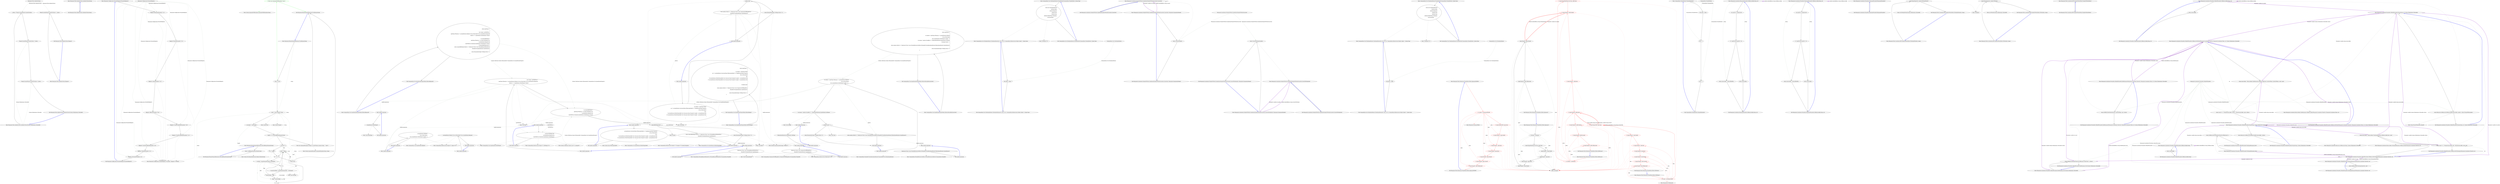 digraph  {
n10 [label="Humanizer.Tests.AmbientCulture", span=""];
n0 [cluster="Humanizer.Tests.AmbientCulture.AmbientCulture(System.Globalization.CultureInfo)", label="Entry Humanizer.Tests.AmbientCulture.AmbientCulture(System.Globalization.CultureInfo)", span="10-10"];
n1 [cluster="Humanizer.Tests.AmbientCulture.AmbientCulture(System.Globalization.CultureInfo)", label="_culture = Thread.CurrentThread.CurrentUICulture", span="12-12"];
n2 [cluster="Humanizer.Tests.AmbientCulture.AmbientCulture(System.Globalization.CultureInfo)", label="Thread.CurrentThread.CurrentCulture = culture", span="13-13"];
n3 [cluster="Humanizer.Tests.AmbientCulture.AmbientCulture(System.Globalization.CultureInfo)", label="Thread.CurrentThread.CurrentUICulture = culture", span="14-14"];
n4 [cluster="Humanizer.Tests.AmbientCulture.AmbientCulture(System.Globalization.CultureInfo)", label="Exit Humanizer.Tests.AmbientCulture.AmbientCulture(System.Globalization.CultureInfo)", span="10-10"];
n5 [cluster="Humanizer.Tests.AmbientCulture.AmbientCulture(string)", label="Entry Humanizer.Tests.AmbientCulture.AmbientCulture(string)", span="17-17"];
n6 [cluster="Humanizer.Tests.AmbientCulture.AmbientCulture(string)", label="Exit Humanizer.Tests.AmbientCulture.AmbientCulture(string)", span="17-17"];
n7 [cluster="Humanizer.Tests.AmbientCulture.Dispose()", label="Entry Humanizer.Tests.AmbientCulture.Dispose()", span="22-22"];
n8 [cluster="Humanizer.Tests.AmbientCulture.Dispose()", label="Thread.CurrentThread.CurrentUICulture = _culture", span="24-24"];
n9 [cluster="Humanizer.Tests.AmbientCulture.Dispose()", label="Exit Humanizer.Tests.AmbientCulture.Dispose()", span="22-22"];
m2_0 [cluster="Humanizer.Configuration.FormatterRegistry.FormatterRegistry()", file="ByteSize.cs", label="Entry Humanizer.Configuration.FormatterRegistry.FormatterRegistry()", span="6-6"];
m2_1 [cluster="Humanizer.Configuration.FormatterRegistry.FormatterRegistry()", file="ByteSize.cs", label="Register<RomanianFormatter>(''ro'')", span="8-8"];
m2_2 [cluster="Humanizer.Configuration.FormatterRegistry.FormatterRegistry()", file="ByteSize.cs", label="Register<RussianFormatter>(''ru'')", span="9-9"];
m2_3 [cluster="Humanizer.Configuration.FormatterRegistry.FormatterRegistry()", file="ByteSize.cs", label="Register<ArabicFormatter>(''ar'')", span="10-10"];
m2_4 [cluster="Humanizer.Configuration.FormatterRegistry.FormatterRegistry()", file="ByteSize.cs", label="Register<HebrewFormatter>(''he'')", span="11-11"];
m2_5 [cluster="Humanizer.Configuration.FormatterRegistry.FormatterRegistry()", file="ByteSize.cs", label="Register<CzechSlovakPolishFormatter>(''sk'')", span="12-12"];
m2_6 [cluster="Humanizer.Configuration.FormatterRegistry.FormatterRegistry()", file="ByteSize.cs", label="Register<CzechSlovakPolishFormatter>(''cs'')", span="13-13"];
m2_7 [cluster="Humanizer.Configuration.FormatterRegistry.FormatterRegistry()", file="ByteSize.cs", label="Register<CzechSlovakPolishFormatter>(''pl'')", span="14-14"];
m2_8 [cluster="Humanizer.Configuration.FormatterRegistry.FormatterRegistry()", file="ByteSize.cs", label="Register<SerbianFormatter>(''sr'')", span="15-15"];
m2_9 [cluster="Humanizer.Configuration.FormatterRegistry.FormatterRegistry()", file="ByteSize.cs", label="Register<SlovenianFormatter>(''sl'')", span="16-16"];
m2_10 [cluster="Humanizer.Configuration.FormatterRegistry.FormatterRegistry()", file="ByteSize.cs", label="Exit Humanizer.Configuration.FormatterRegistry.FormatterRegistry()", span="6-6"];
m2_11 [cluster="Humanizer.Configuration.LocaliserRegistry<TLocaliser>.Register<T>(string)", file="ByteSize.cs", label="Entry Humanizer.Configuration.LocaliserRegistry<TLocaliser>.Register<T>(string)", span="54-54"];
m2_12 [file="ByteSize.cs", label="Humanizer.Configuration.FormatterRegistry", span=""];
m3_19 [cluster="System.ArgumentNullException.ArgumentNullException(string)", file="Configurator.cs", label="Entry System.ArgumentNullException.ArgumentNullException(string)", span="0-0"];
m3_21 [cluster="string.Trim()", file="Configurator.cs", label="Entry string.Trim()", span="0-0"];
m3_23 [cluster="System.ArgumentException.ArgumentException(string, string)", file="Configurator.cs", label="Entry System.ArgumentException.ArgumentException(string, string)", span="0-0"];
m3_22 [cluster="Humanizer.RomanNumeralExtensions.IsInvalidRomanNumeral(string)", file="Configurator.cs", label="Entry Humanizer.RomanNumeralExtensions.IsInvalidRomanNumeral(string)", span="98-98"];
m3_42 [cluster="Humanizer.RomanNumeralExtensions.IsInvalidRomanNumeral(string)", file="Configurator.cs", label="return !validRomanNumeral.IsMatch(value);", span="100-100"];
m3_43 [cluster="Humanizer.RomanNumeralExtensions.IsInvalidRomanNumeral(string)", file="Configurator.cs", label="Exit Humanizer.RomanNumeralExtensions.IsInvalidRomanNumeral(string)", span="98-98"];
m3_44 [cluster="System.Text.RegularExpressions.Regex.IsMatch(string)", file="Configurator.cs", label="Entry System.Text.RegularExpressions.Regex.IsMatch(string)", span="0-0"];
m3_20 [cluster="string.ToUpper()", file="Configurator.cs", label="Entry string.ToUpper()", span="0-0"];
m3_24 [cluster="char.ToString()", file="Configurator.cs", label="Entry char.ToString()", span="0-0"];
m3_0 [cluster="Humanizer.RomanNumeralExtensions.FromRoman(string)", file="Configurator.cs", label="Entry Humanizer.RomanNumeralExtensions.FromRoman(string)", span="35-35"];
m3_2 [cluster="Humanizer.RomanNumeralExtensions.FromRoman(string)", color=green, community=0, file="Configurator.cs", label="0: throw new ArgumentNullException(''value'');", span="38-38"];
m3_1 [cluster="Humanizer.RomanNumeralExtensions.FromRoman(string)", file="Configurator.cs", label="value == null", span="37-37"];
m3_3 [cluster="Humanizer.RomanNumeralExtensions.FromRoman(string)", file="Configurator.cs", label="value = value.ToUpper().Trim()", span="40-40"];
m3_6 [cluster="Humanizer.RomanNumeralExtensions.FromRoman(string)", file="Configurator.cs", label="throw new ArgumentException(''Empty or invalid Roman numeral string.'', ''value'');", span="44-44"];
m3_17 [cluster="Humanizer.RomanNumeralExtensions.FromRoman(string)", file="Configurator.cs", label="return total;", span="67-67"];
m3_4 [cluster="Humanizer.RomanNumeralExtensions.FromRoman(string)", file="Configurator.cs", label="var length = value.Length", span="41-41"];
m3_5 [cluster="Humanizer.RomanNumeralExtensions.FromRoman(string)", file="Configurator.cs", label="length == 0 || IsInvalidRomanNumeral(value)", span="43-43"];
m3_10 [cluster="Humanizer.RomanNumeralExtensions.FromRoman(string)", file="Configurator.cs", label="var digit = romanNumerals[value[--i].ToString()]", span="51-51"];
m3_12 [cluster="Humanizer.RomanNumeralExtensions.FromRoman(string)", file="Configurator.cs", label="var previousDigit = romanNumerals[value[i - 1].ToString()]", span="55-55"];
m3_7 [cluster="Humanizer.RomanNumeralExtensions.FromRoman(string)", file="Configurator.cs", label="var total = 0", span="46-46"];
m3_16 [cluster="Humanizer.RomanNumeralExtensions.FromRoman(string)", file="Configurator.cs", label="total += digit", span="64-64"];
m3_9 [cluster="Humanizer.RomanNumeralExtensions.FromRoman(string)", file="Configurator.cs", label="i > 0", span="49-49"];
m3_8 [cluster="Humanizer.RomanNumeralExtensions.FromRoman(string)", file="Configurator.cs", label="var i = length", span="47-47"];
m3_11 [cluster="Humanizer.RomanNumeralExtensions.FromRoman(string)", file="Configurator.cs", label="i > 0", span="53-53"];
m3_13 [cluster="Humanizer.RomanNumeralExtensions.FromRoman(string)", file="Configurator.cs", label="previousDigit < digit", span="57-57"];
m3_14 [cluster="Humanizer.RomanNumeralExtensions.FromRoman(string)", file="Configurator.cs", label="digit -= previousDigit", span="59-59"];
m3_15 [cluster="Humanizer.RomanNumeralExtensions.FromRoman(string)", file="Configurator.cs", label="i--", span="60-60"];
m3_18 [cluster="Humanizer.RomanNumeralExtensions.FromRoman(string)", file="Configurator.cs", label="Exit Humanizer.RomanNumeralExtensions.FromRoman(string)", span="35-35"];
m4_18 [cluster="CommandLine.Core.Specification.IsOption()", file="CreatingTests.cs", label="Entry CommandLine.Core.Specification.IsOption()", span="11-11"];
m4_0 [cluster="CommandLine.Core.SpecificationPropertyRules.EnforceMutuallyExclusiveSet()", file="CreatingTests.cs", label="Entry CommandLine.Core.SpecificationPropertyRules.EnforceMutuallyExclusiveSet()", span="18-18"];
m4_1 [cluster="CommandLine.Core.SpecificationPropertyRules.EnforceMutuallyExclusiveSet()", file="CreatingTests.cs", label="return specProps =>\r\n                {\r\n                    var options = specProps.Where(sp => sp.Specification.IsOption()\r\n                        && sp.Value.IsJust()\r\n                        && sp.Specification.GetSetName().Length > 0);\r\n                    var groups = options.GroupBy(g => ((OptionSpecification)g.Specification).SetName);\r\n                    if (groups.Count() > 1)\r\n                    {\r\n                        return options.Select(s => Maybe.Just<Error>(new MutuallyExclusiveSetError(NameInfo.FromOptionSpecification((OptionSpecification)s.Specification))));\r\n                    }\r\n                    return Enumerable.Empty<Nothing<Error>>();\r\n                };", span="20-31"];
m4_2 [cluster="CommandLine.Core.SpecificationPropertyRules.EnforceMutuallyExclusiveSet()", file="CreatingTests.cs", label="Exit CommandLine.Core.SpecificationPropertyRules.EnforceMutuallyExclusiveSet()", span="18-18"];
m4_29 [cluster="CommandLine.Infrastructure.Maybe.Just<T>(T)", file="CreatingTests.cs", label="Entry CommandLine.Infrastructure.Maybe.Just<T>(T)", span="68-68"];
m4_41 [cluster="Unk.Any", file="CreatingTests.cs", label="Entry Unk.Any", span=""];
m4_52 [cluster="CommandLine.Infrastructure.Maybe<T>.IsNothing<T>()", file="CreatingTests.cs", label="Entry CommandLine.Infrastructure.Maybe<T>.IsNothing<T>()", span="144-144"];
m4_74 [cluster="CommandLine.Core.Specification.IsMaxNotSpecified()", file="CreatingTests.cs", label="Entry CommandLine.Core.Specification.IsMaxNotSpecified()", span="75-75"];
m4_19 [cluster="CommandLine.Infrastructure.Maybe<T>.IsJust<T>()", file="CreatingTests.cs", label="Entry CommandLine.Infrastructure.Maybe<T>.IsJust<T>()", span="149-149"];
m4_28 [cluster="CommandLine.NameInfo.FromOptionSpecification(CommandLine.Core.OptionSpecification)", file="CreatingTests.cs", label="Entry CommandLine.NameInfo.FromOptionSpecification(CommandLine.Core.OptionSpecification)", span="60-60"];
m4_78 [cluster="CommandLine.SequenceOutOfRangeError.SequenceOutOfRangeError(CommandLine.NameInfo)", file="CreatingTests.cs", label="Entry CommandLine.SequenceOutOfRangeError.SequenceOutOfRangeError(CommandLine.NameInfo)", span="316-316"];
m4_30 [cluster="CommandLine.Core.SpecificationPropertyRules.EnforceRequired()", file="CreatingTests.cs", label="Entry CommandLine.Core.SpecificationPropertyRules.EnforceRequired()", span="34-34"];
m4_31 [cluster="CommandLine.Core.SpecificationPropertyRules.EnforceRequired()", file="CreatingTests.cs", label="return specProps =>\r\n            {\r\n                List<string> setsWithTrue =\r\n                    specProps.Where(sp => sp.Specification.IsOption() && sp.Value.IsJust() && sp.Specification.Required)\r\n                        .Select(x => x.Specification.GetSetName()).ToList();\r\n                \r\n                var requiredButEmpty =\r\n                    specProps.Where(sp => sp.Value.IsNothing() && \r\n                                          sp.Specification.Required &&\r\n                                          !setsWithTrue.Contains(sp.Specification.GetSetName())).ToList();\r\n                    if (requiredButEmpty.Any()) {\r\n                        return requiredButEmpty.Select(s => Maybe.Just<Error>(new MissingRequiredOptionError(\r\n                            NameInfo.FromSpecification(s.Specification))));\r\n                    }\r\n                    return Enumerable.Empty<Nothing<Error>>();\r\n                };", span="36-51"];
m4_32 [cluster="CommandLine.Core.SpecificationPropertyRules.EnforceRequired()", file="CreatingTests.cs", label="Exit CommandLine.Core.SpecificationPropertyRules.EnforceRequired()", span="34-34"];
m4_53 [cluster="System.Collections.Generic.List<T>.Contains(T)", file="CreatingTests.cs", label="Entry System.Collections.Generic.List<T>.Contains(T)", span="0-0"];
m4_73 [cluster="CommandLine.Infrastructure.Maybe<T>.FromJust<T>(System.Exception)", file="CreatingTests.cs", label="Entry CommandLine.Infrastructure.Maybe<T>.FromJust<T>(System.Exception)", span="134-134"];
m4_58 [cluster="Unk.FromSpecification", file="CreatingTests.cs", label="Entry Unk.FromSpecification", span=""];
m4_10 [cluster="Unk.Where", file="CreatingTests.cs", label="Entry Unk.Where", span=""];
m4_57 [cluster="CommandLine.MissingRequiredOptionError.MissingRequiredOptionError(CommandLine.NameInfo)", file="CreatingTests.cs", label="Entry CommandLine.MissingRequiredOptionError.MissingRequiredOptionError(CommandLine.NameInfo)", span="283-283"];
m4_27 [cluster="CommandLine.MutuallyExclusiveSetError.MutuallyExclusiveSetError(CommandLine.NameInfo)", file="CreatingTests.cs", label="Entry CommandLine.MutuallyExclusiveSetError.MutuallyExclusiveSetError(CommandLine.NameInfo)", span="294-294"];
m4_12 [cluster="Unk.Count", file="CreatingTests.cs", label="Entry Unk.Count", span=""];
m4_48 [cluster="Unk.GetSetName", file="CreatingTests.cs", label="Entry Unk.GetSetName", span=""];
m4_59 [cluster="CommandLine.Core.SpecificationPropertyRules.EnforceRange()", file="CreatingTests.cs", label="Entry CommandLine.Core.SpecificationPropertyRules.EnforceRange()", span="54-54"];
m4_60 [cluster="CommandLine.Core.SpecificationPropertyRules.EnforceRange()", file="CreatingTests.cs", label="return specProps =>\r\n                {\r\n                    var options = specProps.Where(\r\n                        sp => sp.Specification.ConversionType.ToDescriptorKind() == TypeDescriptorKind.Sequence\r\n                        && sp.Value.IsJust()\r\n                        && (\r\n                            (!sp.Specification.IsMinNotSpecified() && ((Array)sp.Value.FromJust()).Length < sp.Specification.Min)\r\n                            || (!sp.Specification.IsMaxNotSpecified() && ((Array)sp.Value.FromJust()).Length > sp.Specification.Max)\r\n                        )\r\n                    );\r\n                    if (options.Any())\r\n                    {\r\n                        return options.Select(s => Maybe.Just<Error>(new SequenceOutOfRangeError(\r\n                            NameInfo.FromSpecification(s.Specification))));\r\n                    }\r\n                    return Enumerable.Empty<Nothing<Error>>();\r\n                };", span="56-72"];
m4_61 [cluster="CommandLine.Core.SpecificationPropertyRules.EnforceRange()", file="CreatingTests.cs", label="Exit CommandLine.Core.SpecificationPropertyRules.EnforceRange()", span="54-54"];
m4_75 [cluster="lambda expression", file="CreatingTests.cs", label="Entry lambda expression", span="68-69"];
m4_4 [cluster="lambda expression", file="CreatingTests.cs", label="var options = specProps.Where(sp => sp.Specification.IsOption()\r\n                        && sp.Value.IsJust()\r\n                        && sp.Specification.GetSetName().Length > 0)", span="22-24"];
m4_3 [cluster="lambda expression", file="CreatingTests.cs", label="Entry lambda expression", span="20-31"];
m4_5 [cluster="lambda expression", file="CreatingTests.cs", label="var groups = options.GroupBy(g => ((OptionSpecification)g.Specification).SetName)", span="25-25"];
m4_15 [cluster="lambda expression", file="CreatingTests.cs", label="Entry lambda expression", span="22-24"];
m4_7 [cluster="lambda expression", file="CreatingTests.cs", label="return options.Select(s => Maybe.Just<Error>(new MutuallyExclusiveSetError(NameInfo.FromOptionSpecification((OptionSpecification)s.Specification))));", span="28-28"];
m4_6 [cluster="lambda expression", file="CreatingTests.cs", label="groups.Count() > 1", span="26-26"];
m4_21 [cluster="lambda expression", file="CreatingTests.cs", label="Entry lambda expression", span="25-25"];
m4_8 [cluster="lambda expression", file="CreatingTests.cs", label="return Enumerable.Empty<Nothing<Error>>();", span="30-30"];
m4_9 [cluster="lambda expression", file="CreatingTests.cs", label="Exit lambda expression", span="20-31"];
m4_24 [cluster="lambda expression", file="CreatingTests.cs", label="Entry lambda expression", span="28-28"];
m4_16 [cluster="lambda expression", file="CreatingTests.cs", label="sp.Specification.IsOption()\r\n                        && sp.Value.IsJust()\r\n                        && sp.Specification.GetSetName().Length > 0", span="22-24"];
m4_17 [cluster="lambda expression", file="CreatingTests.cs", label="Exit lambda expression", span="22-24"];
m4_22 [cluster="lambda expression", file="CreatingTests.cs", label="((OptionSpecification)g.Specification).SetName", span="25-25"];
m4_23 [cluster="lambda expression", file="CreatingTests.cs", label="Exit lambda expression", span="25-25"];
m4_25 [cluster="lambda expression", file="CreatingTests.cs", label="Maybe.Just<Error>(new MutuallyExclusiveSetError(NameInfo.FromOptionSpecification((OptionSpecification)s.Specification)))", span="28-28"];
m4_26 [cluster="lambda expression", file="CreatingTests.cs", label="Exit lambda expression", span="28-28"];
m4_34 [cluster="lambda expression", file="CreatingTests.cs", label="List<string> setsWithTrue =\r\n                    specProps.Where(sp => sp.Specification.IsOption() && sp.Value.IsJust() && sp.Specification.Required)\r\n                        .Select(x => x.Specification.GetSetName()).ToList()", span="38-40"];
m4_35 [cluster="lambda expression", file="CreatingTests.cs", label="var requiredButEmpty =\r\n                    specProps.Where(sp => sp.Value.IsNothing() && \r\n                                          sp.Specification.Required &&\r\n                                          !setsWithTrue.Contains(sp.Specification.GetSetName())).ToList()", span="42-45"];
m4_33 [cluster="lambda expression", file="CreatingTests.cs", label="Entry lambda expression", span="36-51"];
m4_42 [cluster="lambda expression", file="CreatingTests.cs", label="Entry lambda expression", span="39-39"];
m4_45 [cluster="lambda expression", file="CreatingTests.cs", label="Entry lambda expression", span="40-40"];
m4_50 [cluster="lambda expression", file="CreatingTests.cs", label="sp.Value.IsNothing() && \r\n                                          sp.Specification.Required &&\r\n                                          !setsWithTrue.Contains(sp.Specification.GetSetName())", span="43-45"];
m4_36 [cluster="lambda expression", file="CreatingTests.cs", label="requiredButEmpty.Any()", span="46-46"];
m4_49 [cluster="lambda expression", file="CreatingTests.cs", label="Entry lambda expression", span="43-45"];
m4_37 [cluster="lambda expression", file="CreatingTests.cs", label="return requiredButEmpty.Select(s => Maybe.Just<Error>(new MissingRequiredOptionError(\r\n                            NameInfo.FromSpecification(s.Specification))));", span="47-48"];
m4_38 [cluster="lambda expression", file="CreatingTests.cs", label="return Enumerable.Empty<Nothing<Error>>();", span="50-50"];
m4_39 [cluster="lambda expression", file="CreatingTests.cs", label="Exit lambda expression", span="36-51"];
m4_54 [cluster="lambda expression", file="CreatingTests.cs", label="Entry lambda expression", span="47-48"];
m4_43 [cluster="lambda expression", file="CreatingTests.cs", label="sp.Specification.IsOption() && sp.Value.IsJust() && sp.Specification.Required", span="39-39"];
m4_44 [cluster="lambda expression", file="CreatingTests.cs", label="Exit lambda expression", span="39-39"];
m4_46 [cluster="lambda expression", file="CreatingTests.cs", label="x.Specification.GetSetName()", span="40-40"];
m4_47 [cluster="lambda expression", file="CreatingTests.cs", label="Exit lambda expression", span="40-40"];
m4_51 [cluster="lambda expression", file="CreatingTests.cs", label="Exit lambda expression", span="43-45"];
m4_55 [cluster="lambda expression", file="CreatingTests.cs", label="Maybe.Just<Error>(new MissingRequiredOptionError(\r\n                            NameInfo.FromSpecification(s.Specification)))", span="47-48"];
m4_56 [cluster="lambda expression", file="CreatingTests.cs", label="Exit lambda expression", span="47-48"];
m4_63 [cluster="lambda expression", file="CreatingTests.cs", label="var options = specProps.Where(\r\n                        sp => sp.Specification.ConversionType.ToDescriptorKind() == TypeDescriptorKind.Sequence\r\n                        && sp.Value.IsJust()\r\n                        && (\r\n                            (!sp.Specification.IsMinNotSpecified() && ((Array)sp.Value.FromJust()).Length < sp.Specification.Min)\r\n                            || (!sp.Specification.IsMaxNotSpecified() && ((Array)sp.Value.FromJust()).Length > sp.Specification.Max)\r\n                        )\r\n                    )", span="58-65"];
m4_62 [cluster="lambda expression", file="CreatingTests.cs", label="Entry lambda expression", span="56-72"];
m4_64 [cluster="lambda expression", file="CreatingTests.cs", label="options.Any()", span="66-66"];
m4_68 [cluster="lambda expression", file="CreatingTests.cs", label="Entry lambda expression", span="59-64"];
m4_65 [cluster="lambda expression", file="CreatingTests.cs", label="return options.Select(s => Maybe.Just<Error>(new SequenceOutOfRangeError(\r\n                            NameInfo.FromSpecification(s.Specification))));", span="68-69"];
m4_66 [cluster="lambda expression", file="CreatingTests.cs", label="return Enumerable.Empty<Nothing<Error>>();", span="71-71"];
m4_67 [cluster="lambda expression", file="CreatingTests.cs", label="Exit lambda expression", span="56-72"];
m4_69 [cluster="lambda expression", file="CreatingTests.cs", label="sp.Specification.ConversionType.ToDescriptorKind() == TypeDescriptorKind.Sequence\r\n                        && sp.Value.IsJust()\r\n                        && (\r\n                            (!sp.Specification.IsMinNotSpecified() && ((Array)sp.Value.FromJust()).Length < sp.Specification.Min)\r\n                            || (!sp.Specification.IsMaxNotSpecified() && ((Array)sp.Value.FromJust()).Length > sp.Specification.Max)\r\n                        )", span="59-64"];
m4_70 [cluster="lambda expression", file="CreatingTests.cs", label="Exit lambda expression", span="59-64"];
m4_76 [cluster="lambda expression", file="CreatingTests.cs", label="Maybe.Just<Error>(new SequenceOutOfRangeError(\r\n                            NameInfo.FromSpecification(s.Specification)))", span="68-69"];
m4_77 [cluster="lambda expression", file="CreatingTests.cs", label="Exit lambda expression", span="68-69"];
m4_20 [cluster="CommandLine.Core.Specification.GetSetName()", file="CreatingTests.cs", label="Entry CommandLine.Core.Specification.GetSetName()", span="80-80"];
m4_13 [cluster="Unk.Select", file="CreatingTests.cs", label="Entry Unk.Select", span=""];
m4_72 [cluster="CommandLine.Core.Specification.IsMinNotSpecified()", file="CreatingTests.cs", label="Entry CommandLine.Core.Specification.IsMinNotSpecified()", span="70-70"];
m4_11 [cluster="Unk.GroupBy", file="CreatingTests.cs", label="Entry Unk.GroupBy", span=""];
m4_40 [cluster="Unk.ToList", file="CreatingTests.cs", label="Entry Unk.ToList", span=""];
m4_71 [cluster="System.Type.ToDescriptorKind()", file="CreatingTests.cs", label="Entry System.Type.ToDescriptorKind()", span="22-22"];
m4_14 [cluster="System.Linq.Enumerable.Empty<TResult>()", file="CreatingTests.cs", label="Entry System.Linq.Enumerable.Empty<TResult>()", span="0-0"];
m4_79 [file="CreatingTests.cs", label=setsWithTrue, span=""];
m5_3 [cluster="CommandLine.Core.ValueSpecification.FromAttribute(CommandLine.ValueAttribute, System.Type)", file="CzechSlovakFormatter.cs", label="Entry CommandLine.Core.ValueSpecification.FromAttribute(CommandLine.ValueAttribute, System.Type)", span="16-16"];
m5_4 [cluster="CommandLine.Core.ValueSpecification.FromAttribute(CommandLine.ValueAttribute, System.Type)", file="CzechSlovakFormatter.cs", label="return new ValueSpecification(\r\n                attribute.Index,\r\n                attribute.Required,\r\n                attribute.Min,\r\n                attribute.Max,\r\n                attribute.DefaultValue.ToMaybe(),\r\n                conversionType);", span="18-24"];
m5_5 [cluster="CommandLine.Core.ValueSpecification.FromAttribute(CommandLine.ValueAttribute, System.Type)", file="CzechSlovakFormatter.cs", label="Exit CommandLine.Core.ValueSpecification.FromAttribute(CommandLine.ValueAttribute, System.Type)", span="16-16"];
m5_0 [cluster="CommandLine.Core.ValueSpecification.ValueSpecification(int, bool, int, int, CommandLine.Infrastructure.Maybe<object>, System.Type)", file="CzechSlovakFormatter.cs", label="Entry CommandLine.Core.ValueSpecification.ValueSpecification(int, bool, int, int, CommandLine.Infrastructure.Maybe<object>, System.Type)", span="10-10"];
m5_1 [cluster="CommandLine.Core.ValueSpecification.ValueSpecification(int, bool, int, int, CommandLine.Infrastructure.Maybe<object>, System.Type)", file="CzechSlovakFormatter.cs", label="this.index = index", span="13-13"];
m5_2 [cluster="CommandLine.Core.ValueSpecification.ValueSpecification(int, bool, int, int, CommandLine.Infrastructure.Maybe<object>, System.Type)", file="CzechSlovakFormatter.cs", label="Exit CommandLine.Core.ValueSpecification.ValueSpecification(int, bool, int, int, CommandLine.Infrastructure.Maybe<object>, System.Type)", span="10-10"];
m5_6 [cluster="T.ToMaybe<T>()", file="CzechSlovakFormatter.cs", label="Entry T.ToMaybe<T>()", span="79-79"];
m5_7 [file="CzechSlovakFormatter.cs", label="CommandLine.Core.ValueSpecification", span=""];
m6_0 [cluster="Humanizer.Localisation.NumberToWords.GenderlessNumberToWordsConverter.Convert(int)", file="DateHumanizeTests.cs", label="Entry Humanizer.Localisation.NumberToWords.GenderlessNumberToWordsConverter.Convert(int)", span="9-9"];
m6_1 [cluster="Humanizer.Localisation.NumberToWords.GenderlessNumberToWordsConverter.Convert(int)", file="DateHumanizeTests.cs", label="Exit Humanizer.Localisation.NumberToWords.GenderlessNumberToWordsConverter.Convert(int)", span="9-9"];
m6_2 [cluster="Humanizer.Localisation.NumberToWords.GenderlessNumberToWordsConverter.Convert(int, Humanizer.GrammaticalGender)", file="DateHumanizeTests.cs", label="Entry Humanizer.Localisation.NumberToWords.GenderlessNumberToWordsConverter.Convert(int, Humanizer.GrammaticalGender)", span="17-17"];
m6_3 [cluster="Humanizer.Localisation.NumberToWords.GenderlessNumberToWordsConverter.Convert(int, Humanizer.GrammaticalGender)", file="DateHumanizeTests.cs", label="return Convert(number);", span="19-19"];
m6_4 [cluster="Humanizer.Localisation.NumberToWords.GenderlessNumberToWordsConverter.Convert(int, Humanizer.GrammaticalGender)", file="DateHumanizeTests.cs", label="Exit Humanizer.Localisation.NumberToWords.GenderlessNumberToWordsConverter.Convert(int, Humanizer.GrammaticalGender)", span="17-17"];
m6_5 [cluster="Humanizer.Localisation.NumberToWords.GenderlessNumberToWordsConverter.ConvertToOrdinal(int)", file="DateHumanizeTests.cs", label="Entry Humanizer.Localisation.NumberToWords.GenderlessNumberToWordsConverter.ConvertToOrdinal(int)", span="27-27"];
m6_6 [cluster="Humanizer.Localisation.NumberToWords.GenderlessNumberToWordsConverter.ConvertToOrdinal(int)", file="DateHumanizeTests.cs", label="Exit Humanizer.Localisation.NumberToWords.GenderlessNumberToWordsConverter.ConvertToOrdinal(int)", span="27-27"];
m6_7 [cluster="Humanizer.Localisation.NumberToWords.GenderlessNumberToWordsConverter.ConvertToOrdinal(int, Humanizer.GrammaticalGender)", file="DateHumanizeTests.cs", label="Entry Humanizer.Localisation.NumberToWords.GenderlessNumberToWordsConverter.ConvertToOrdinal(int, Humanizer.GrammaticalGender)", span="35-35"];
m6_8 [cluster="Humanizer.Localisation.NumberToWords.GenderlessNumberToWordsConverter.ConvertToOrdinal(int, Humanizer.GrammaticalGender)", file="DateHumanizeTests.cs", label="return ConvertToOrdinal(number);", span="37-37"];
m6_9 [cluster="Humanizer.Localisation.NumberToWords.GenderlessNumberToWordsConverter.ConvertToOrdinal(int, Humanizer.GrammaticalGender)", file="DateHumanizeTests.cs", label="Exit Humanizer.Localisation.NumberToWords.GenderlessNumberToWordsConverter.ConvertToOrdinal(int, Humanizer.GrammaticalGender)", span="35-35"];
m6_10 [file="DateHumanizeTests.cs", label="Humanizer.Localisation.NumberToWords.GenderlessNumberToWordsConverter", span=""];
m10_3 [cluster="CommandLine.Core.ValueSpecification.FromAttribute(CommandLine.ValueAttribute, System.Type)", file="FarsiNumberToWordsConverter.cs", label="Entry CommandLine.Core.ValueSpecification.FromAttribute(CommandLine.ValueAttribute, System.Type)", span="16-16"];
m10_4 [cluster="CommandLine.Core.ValueSpecification.FromAttribute(CommandLine.ValueAttribute, System.Type)", file="FarsiNumberToWordsConverter.cs", label="return new ValueSpecification(\r\n                attribute.Index,\r\n                attribute.Required,\r\n                attribute.Min,\r\n                attribute.Max,\r\n                attribute.DefaultValue.ToMaybe(),\r\n                conversionType);", span="18-24"];
m10_5 [cluster="CommandLine.Core.ValueSpecification.FromAttribute(CommandLine.ValueAttribute, System.Type)", file="FarsiNumberToWordsConverter.cs", label="Exit CommandLine.Core.ValueSpecification.FromAttribute(CommandLine.ValueAttribute, System.Type)", span="16-16"];
m10_0 [cluster="CommandLine.Core.ValueSpecification.ValueSpecification(int, bool, int, int, CommandLine.Infrastructure.Maybe<object>, System.Type)", file="FarsiNumberToWordsConverter.cs", label="Entry CommandLine.Core.ValueSpecification.ValueSpecification(int, bool, int, int, CommandLine.Infrastructure.Maybe<object>, System.Type)", span="10-10"];
m10_1 [cluster="CommandLine.Core.ValueSpecification.ValueSpecification(int, bool, int, int, CommandLine.Infrastructure.Maybe<object>, System.Type)", file="FarsiNumberToWordsConverter.cs", label="this.index = index", span="13-13"];
m10_2 [cluster="CommandLine.Core.ValueSpecification.ValueSpecification(int, bool, int, int, CommandLine.Infrastructure.Maybe<object>, System.Type)", file="FarsiNumberToWordsConverter.cs", label="Exit CommandLine.Core.ValueSpecification.ValueSpecification(int, bool, int, int, CommandLine.Infrastructure.Maybe<object>, System.Type)", span="10-10"];
m10_6 [cluster="T.ToMaybe<T>()", file="FarsiNumberToWordsConverter.cs", label="Entry T.ToMaybe<T>()", span="79-79"];
m10_7 [file="FarsiNumberToWordsConverter.cs", label="CommandLine.Core.ValueSpecification", span=""];
m15_11 [cluster="Humanizer.Tests.Extensions.FluentDate.InTests.InJanuaryOf2009()", file="NumberToOrdinalWordsExtension.cs", label="Entry Humanizer.Tests.Extensions.FluentDate.InTests.InJanuaryOf2009()", span="20-20"];
m15_12 [cluster="Humanizer.Tests.Extensions.FluentDate.InTests.InJanuaryOf2009()", color=red, community=0, file="NumberToOrdinalWordsExtension.cs", label="1: var inJan = In.JanuaryOf(2009)", span="22-22"];
m15_13 [cluster="Humanizer.Tests.Extensions.FluentDate.InTests.InJanuaryOf2009()", color=red, community=0, file="NumberToOrdinalWordsExtension.cs", label="0: Assert.Equal(2009, inJan.Year)", span="23-23"];
m15_14 [cluster="Humanizer.Tests.Extensions.FluentDate.InTests.InJanuaryOf2009()", color=red, community=0, file="NumberToOrdinalWordsExtension.cs", label="0: Assert.Equal(1, inJan.Month)", span="24-24"];
m15_15 [cluster="Humanizer.Tests.Extensions.FluentDate.InTests.InJanuaryOf2009()", color=red, community=0, file="NumberToOrdinalWordsExtension.cs", label="0: Assert.Equal(1, inJan.Day)", span="25-25"];
m15_16 [cluster="Humanizer.Tests.Extensions.FluentDate.InTests.InJanuaryOf2009()", color=red, community=0, file="NumberToOrdinalWordsExtension.cs", label="0: Assert.Equal(0, inJan.Hour)", span="26-26"];
m15_17 [cluster="Humanizer.Tests.Extensions.FluentDate.InTests.InJanuaryOf2009()", color=red, community=0, file="NumberToOrdinalWordsExtension.cs", label="0: Assert.Equal(0, inJan.Minute)", span="27-27"];
m15_18 [cluster="Humanizer.Tests.Extensions.FluentDate.InTests.InJanuaryOf2009()", color=red, community=0, file="NumberToOrdinalWordsExtension.cs", label="0: Assert.Equal(0, inJan.Second)", span="28-28"];
m15_19 [cluster="Humanizer.Tests.Extensions.FluentDate.InTests.InJanuaryOf2009()", color=red, community=0, file="NumberToOrdinalWordsExtension.cs", label="0: Assert.Equal(0, inJan.Millisecond)", span="29-29"];
m15_20 [cluster="Humanizer.Tests.Extensions.FluentDate.InTests.InJanuaryOf2009()", file="NumberToOrdinalWordsExtension.cs", label="Exit Humanizer.Tests.Extensions.FluentDate.InTests.InJanuaryOf2009()", span="20-20"];
m15_22 [cluster="Humanizer.Tests.Extensions.FluentDate.InTests.InFebruary()", file="NumberToOrdinalWordsExtension.cs", label="Entry Humanizer.Tests.Extensions.FluentDate.InTests.InFebruary()", span="33-33"];
m15_23 [cluster="Humanizer.Tests.Extensions.FluentDate.InTests.InFebruary()", color=red, community=0, file="NumberToOrdinalWordsExtension.cs", label="1: var inFeb = In.February", span="35-35"];
m15_24 [cluster="Humanizer.Tests.Extensions.FluentDate.InTests.InFebruary()", color=red, community=0, file="NumberToOrdinalWordsExtension.cs", label="0: Assert.Equal(DateTime.Now.Year, inFeb.Year)", span="36-36"];
m15_25 [cluster="Humanizer.Tests.Extensions.FluentDate.InTests.InFebruary()", color=red, community=0, file="NumberToOrdinalWordsExtension.cs", label="0: Assert.Equal(2, inFeb.Month)", span="37-37"];
m15_26 [cluster="Humanizer.Tests.Extensions.FluentDate.InTests.InFebruary()", color=red, community=0, file="NumberToOrdinalWordsExtension.cs", label="0: Assert.Equal(1, inFeb.Day)", span="38-38"];
m15_27 [cluster="Humanizer.Tests.Extensions.FluentDate.InTests.InFebruary()", color=red, community=0, file="NumberToOrdinalWordsExtension.cs", label="0: Assert.Equal(0, inFeb.Hour)", span="39-39"];
m15_28 [cluster="Humanizer.Tests.Extensions.FluentDate.InTests.InFebruary()", color=red, community=0, file="NumberToOrdinalWordsExtension.cs", label="0: Assert.Equal(0, inFeb.Minute)", span="40-40"];
m15_29 [cluster="Humanizer.Tests.Extensions.FluentDate.InTests.InFebruary()", color=red, community=0, file="NumberToOrdinalWordsExtension.cs", label="0: Assert.Equal(0, inFeb.Second)", span="41-41"];
m15_30 [cluster="Humanizer.Tests.Extensions.FluentDate.InTests.InFebruary()", color=red, community=0, file="NumberToOrdinalWordsExtension.cs", label="0: Assert.Equal(0, inFeb.Millisecond)", span="42-42"];
m15_31 [cluster="Humanizer.Tests.Extensions.FluentDate.InTests.InFebruary()", file="NumberToOrdinalWordsExtension.cs", label="Exit Humanizer.Tests.Extensions.FluentDate.InTests.InFebruary()", span="33-33"];
m15_42 [cluster="Humanizer.In.TheYear(int)", file="NumberToOrdinalWordsExtension.cs", label="Entry Humanizer.In.TheYear(int)", span="5-5"];
m15_21 [cluster="Humanizer.In.JanuaryOf(int)", file="NumberToOrdinalWordsExtension.cs", label="Entry Humanizer.In.JanuaryOf(int)", span="19-19"];
m15_10 [cluster="Unk.Equal", file="NumberToOrdinalWordsExtension.cs", label="Entry Unk.Equal", span=""];
m15_32 [cluster="Humanizer.Tests.Extensions.FluentDate.InTests.InTheYear()", file="NumberToOrdinalWordsExtension.cs", label="Entry Humanizer.Tests.Extensions.FluentDate.InTests.InTheYear()", span="46-46"];
m15_33 [cluster="Humanizer.Tests.Extensions.FluentDate.InTests.InTheYear()", color=red, community=0, file="NumberToOrdinalWordsExtension.cs", label="1: var date = In.TheYear(2009)", span="48-48"];
m15_34 [cluster="Humanizer.Tests.Extensions.FluentDate.InTests.InTheYear()", color=red, community=0, file="NumberToOrdinalWordsExtension.cs", label="0: Assert.Equal(2009, date.Year)", span="49-49"];
m15_35 [cluster="Humanizer.Tests.Extensions.FluentDate.InTests.InTheYear()", color=red, community=0, file="NumberToOrdinalWordsExtension.cs", label="0: Assert.Equal(1, date.Month)", span="50-50"];
m15_36 [cluster="Humanizer.Tests.Extensions.FluentDate.InTests.InTheYear()", color=red, community=0, file="NumberToOrdinalWordsExtension.cs", label="0: Assert.Equal(1, date.Day)", span="51-51"];
m15_37 [cluster="Humanizer.Tests.Extensions.FluentDate.InTests.InTheYear()", color=red, community=0, file="NumberToOrdinalWordsExtension.cs", label="0: Assert.Equal(0, date.Hour)", span="52-52"];
m15_38 [cluster="Humanizer.Tests.Extensions.FluentDate.InTests.InTheYear()", color=red, community=0, file="NumberToOrdinalWordsExtension.cs", label="0: Assert.Equal(0, date.Minute)", span="53-53"];
m15_39 [cluster="Humanizer.Tests.Extensions.FluentDate.InTests.InTheYear()", color=red, community=0, file="NumberToOrdinalWordsExtension.cs", label="0: Assert.Equal(0, date.Second)", span="54-54"];
m15_40 [cluster="Humanizer.Tests.Extensions.FluentDate.InTests.InTheYear()", color=red, community=0, file="NumberToOrdinalWordsExtension.cs", label="0: Assert.Equal(0, date.Millisecond)", span="55-55"];
m15_41 [cluster="Humanizer.Tests.Extensions.FluentDate.InTests.InTheYear()", file="NumberToOrdinalWordsExtension.cs", label="Exit Humanizer.Tests.Extensions.FluentDate.InTests.InTheYear()", span="46-46"];
m15_0 [cluster="Humanizer.Tests.Extensions.FluentDate.InTests.InJanuary()", file="NumberToOrdinalWordsExtension.cs", label="Entry Humanizer.Tests.Extensions.FluentDate.InTests.InJanuary()", span="7-7"];
m15_1 [cluster="Humanizer.Tests.Extensions.FluentDate.InTests.InJanuary()", file="NumberToOrdinalWordsExtension.cs", label="var inJan = In.January", span="9-9"];
m15_2 [cluster="Humanizer.Tests.Extensions.FluentDate.InTests.InJanuary()", file="NumberToOrdinalWordsExtension.cs", label="Assert.Equal(DateTime.Now.Year, inJan.Year)", span="10-10"];
m15_3 [cluster="Humanizer.Tests.Extensions.FluentDate.InTests.InJanuary()", file="NumberToOrdinalWordsExtension.cs", label="Assert.Equal(1, inJan.Month)", span="11-11"];
m15_4 [cluster="Humanizer.Tests.Extensions.FluentDate.InTests.InJanuary()", file="NumberToOrdinalWordsExtension.cs", label="Assert.Equal(1, inJan.Day)", span="12-12"];
m15_5 [cluster="Humanizer.Tests.Extensions.FluentDate.InTests.InJanuary()", file="NumberToOrdinalWordsExtension.cs", label="Assert.Equal(0, inJan.Hour)", span="13-13"];
m15_6 [cluster="Humanizer.Tests.Extensions.FluentDate.InTests.InJanuary()", file="NumberToOrdinalWordsExtension.cs", label="Assert.Equal(0, inJan.Minute)", span="14-14"];
m15_7 [cluster="Humanizer.Tests.Extensions.FluentDate.InTests.InJanuary()", file="NumberToOrdinalWordsExtension.cs", label="Assert.Equal(0, inJan.Second)", span="15-15"];
m15_8 [cluster="Humanizer.Tests.Extensions.FluentDate.InTests.InJanuary()", file="NumberToOrdinalWordsExtension.cs", label="Assert.Equal(0, inJan.Millisecond)", span="16-16"];
m15_9 [cluster="Humanizer.Tests.Extensions.FluentDate.InTests.InJanuary()", file="NumberToOrdinalWordsExtension.cs", label="Exit Humanizer.Tests.Extensions.FluentDate.InTests.InJanuary()", span="7-7"];
m16_0 [cluster="CommandLine.ValueAttribute.ValueAttribute(int)", file="NumberToWordsTests.cs", label="Entry CommandLine.ValueAttribute.ValueAttribute(int)", span="20-20"];
m16_1 [cluster="CommandLine.ValueAttribute.ValueAttribute(int)", file="NumberToWordsTests.cs", label="this.index = index", span="22-22"];
m16_2 [cluster="CommandLine.ValueAttribute.ValueAttribute(int)", file="NumberToWordsTests.cs", label="min = -1", span="23-23"];
m16_3 [cluster="CommandLine.ValueAttribute.ValueAttribute(int)", file="NumberToWordsTests.cs", label="max = -1", span="24-24"];
m16_4 [cluster="CommandLine.ValueAttribute.ValueAttribute(int)", file="NumberToWordsTests.cs", label="Exit CommandLine.ValueAttribute.ValueAttribute(int)", span="20-20"];
m16_5 [file="NumberToWordsTests.cs", label="CommandLine.ValueAttribute", span=""];
m20_0 [cluster="Humanizer.Localisation.RomanianFormatter.GetResourceKey(string, int)", file="RomanianFormatter.cs", label="Entry Humanizer.Localisation.RomanianFormatter.GetResourceKey(string, int)", span="6-6"];
m20_1 [cluster="Humanizer.Localisation.RomanianFormatter.GetResourceKey(string, int)", file="RomanianFormatter.cs", label="var mod100 = number%100", span="8-8"];
m20_3 [cluster="Humanizer.Localisation.RomanianFormatter.GetResourceKey(string, int)", file="RomanianFormatter.cs", label="return resourceKey;", span="12-12"];
m20_4 [cluster="Humanizer.Localisation.RomanianFormatter.GetResourceKey(string, int)", file="RomanianFormatter.cs", label="return resourceKey + Above20PostFix;", span="15-15"];
m20_2 [cluster="Humanizer.Localisation.RomanianFormatter.GetResourceKey(string, int)", file="RomanianFormatter.cs", label="0 < mod100 && mod100 < 20", span="10-10"];
m20_5 [cluster="Humanizer.Localisation.RomanianFormatter.GetResourceKey(string, int)", file="RomanianFormatter.cs", label="Exit Humanizer.Localisation.RomanianFormatter.GetResourceKey(string, int)", span="6-6"];
m21_2 [cluster="Humanizer.Localisation.Formatters.RomanianFormatter.GetResourceKey(string, int)", file="RussianFormatter.cs", label="Entry Humanizer.Localisation.Formatters.RomanianFormatter.GetResourceKey(string, int)", span="11-11"];
m21_3 [cluster="Humanizer.Localisation.Formatters.RomanianFormatter.GetResourceKey(string, int)", file="RussianFormatter.cs", label="var mod100 = number%100", span="13-13"];
m21_5 [cluster="Humanizer.Localisation.Formatters.RomanianFormatter.GetResourceKey(string, int)", file="RussianFormatter.cs", label="return resourceKey;", span="17-17"];
m21_6 [cluster="Humanizer.Localisation.Formatters.RomanianFormatter.GetResourceKey(string, int)", file="RussianFormatter.cs", label="return resourceKey + Above20PostFix;", span="20-20"];
m21_4 [cluster="Humanizer.Localisation.Formatters.RomanianFormatter.GetResourceKey(string, int)", file="RussianFormatter.cs", label="0 < mod100 && mod100 < 20", span="15-15"];
m21_7 [cluster="Humanizer.Localisation.Formatters.RomanianFormatter.GetResourceKey(string, int)", file="RussianFormatter.cs", label="Exit Humanizer.Localisation.Formatters.RomanianFormatter.GetResourceKey(string, int)", span="11-11"];
m21_0 [cluster="Humanizer.Localisation.Formatters.RomanianFormatter.RomanianFormatter()", file="RussianFormatter.cs", label="Entry Humanizer.Localisation.Formatters.RomanianFormatter.RomanianFormatter()", span="6-6"];
m21_1 [cluster="Humanizer.Localisation.Formatters.RomanianFormatter.RomanianFormatter()", file="RussianFormatter.cs", label="Exit Humanizer.Localisation.Formatters.RomanianFormatter.RomanianFormatter()", span="6-6"];
m24_10 [cluster="int.ToOrdinalWords(System.Globalization.CultureInfo)", file="ToQuantityTests.cs", label="Entry int.ToOrdinalWords(System.Globalization.CultureInfo)", span="52-52"];
m24_5 [cluster="int.ToWords(System.Globalization.CultureInfo)", file="ToQuantityTests.cs", label="Entry int.ToWords(System.Globalization.CultureInfo)", span="16-16"];
m24_7 [cluster="Humanizer.Tests.Localisation.fiFI.NumberToWordsTests.ToOrdinalWords(int, string)", file="ToQuantityTests.cs", label="Entry Humanizer.Tests.Localisation.fiFI.NumberToWordsTests.ToOrdinalWords(int, string)", span="65-65"];
m24_8 [cluster="Humanizer.Tests.Localisation.fiFI.NumberToWordsTests.ToOrdinalWords(int, string)", file="ToQuantityTests.cs", label="Assert.Equal(expected, number.ToOrdinalWords())", span="67-67"];
m24_9 [cluster="Humanizer.Tests.Localisation.fiFI.NumberToWordsTests.ToOrdinalWords(int, string)", file="ToQuantityTests.cs", label="Exit Humanizer.Tests.Localisation.fiFI.NumberToWordsTests.ToOrdinalWords(int, string)", span="65-65"];
m24_2 [cluster="Humanizer.Tests.Localisation.fiFI.NumberToWordsTests.ToWords(int, string)", file="ToQuantityTests.cs", label="Entry Humanizer.Tests.Localisation.fiFI.NumberToWordsTests.ToWords(int, string)", span="34-34"];
m24_3 [cluster="Humanizer.Tests.Localisation.fiFI.NumberToWordsTests.ToWords(int, string)", file="ToQuantityTests.cs", label="Assert.Equal(expected, number.ToWords())", span="36-36"];
m24_4 [cluster="Humanizer.Tests.Localisation.fiFI.NumberToWordsTests.ToWords(int, string)", file="ToQuantityTests.cs", label="Exit Humanizer.Tests.Localisation.fiFI.NumberToWordsTests.ToWords(int, string)", span="34-34"];
m24_6 [cluster="Unk.Equal", file="ToQuantityTests.cs", label="Entry Unk.Equal", span=""];
m24_0 [cluster="Humanizer.Tests.Localisation.fiFI.NumberToWordsTests.NumberToWordsTests()", file="ToQuantityTests.cs", label="Entry Humanizer.Tests.Localisation.fiFI.NumberToWordsTests.NumberToWordsTests()", span="6-6"];
m24_1 [cluster="Humanizer.Tests.Localisation.fiFI.NumberToWordsTests.NumberToWordsTests()", file="ToQuantityTests.cs", label="Exit Humanizer.Tests.Localisation.fiFI.NumberToWordsTests.NumberToWordsTests()", span="6-6"];
m25_30 [cluster="Humanizer.Localisation.Formatters.DefaultFormatter.GetResourceKey(string, int)", file="ToStringTests.cs", label="Entry Humanizer.Localisation.Formatters.DefaultFormatter.GetResourceKey(string, int)", span="93-93"];
m25_32 [cluster="Humanizer.Localisation.Formatters.DefaultFormatter.GetResourceKey(string, int)", file="ToStringTests.cs", label="return resourceKey;", span="95-95"];
m25_33 [cluster="Humanizer.Localisation.Formatters.DefaultFormatter.GetResourceKey(string, int)", file="ToStringTests.cs", label="Exit Humanizer.Localisation.Formatters.DefaultFormatter.GetResourceKey(string, int)", span="93-93"];
m25_17 [cluster="Humanizer.Localisation.ResourceKeys.DateHumanize.GetResourceKey(Humanizer.Localisation.TimeUnit, Humanizer.Localisation.Tense, int)", file="ToStringTests.cs", label="Entry Humanizer.Localisation.ResourceKeys.DateHumanize.GetResourceKey(Humanizer.Localisation.TimeUnit, Humanizer.Localisation.Tense, int)", span="30-30"];
m25_18 [cluster="Humanizer.Localisation.Formatters.DefaultFormatter.Format(string, System.Globalization.CultureInfo)", file="ToStringTests.cs", label="Entry Humanizer.Localisation.Formatters.DefaultFormatter.Format(string, System.Globalization.CultureInfo)", span="70-70"];
m25_24 [cluster="Humanizer.Localisation.Formatters.DefaultFormatter.Format(string, System.Globalization.CultureInfo)", file="ToStringTests.cs", label="return Resources.GetResource(GetResourceKey(resourceKey), culture);", span="72-72"];
m25_25 [cluster="Humanizer.Localisation.Formatters.DefaultFormatter.Format(string, System.Globalization.CultureInfo)", file="ToStringTests.cs", label="Exit Humanizer.Localisation.Formatters.DefaultFormatter.Format(string, System.Globalization.CultureInfo)", span="70-70"];
m25_11 [cluster="Humanizer.Localisation.Formatters.DefaultFormatter.TimeSpanHumanize(Humanizer.Localisation.TimeUnit, int)", file="ToStringTests.cs", label="Entry Humanizer.Localisation.Formatters.DefaultFormatter.TimeSpanHumanize(Humanizer.Localisation.TimeUnit, int)", span="47-47"];
m25_12 [cluster="Humanizer.Localisation.Formatters.DefaultFormatter.TimeSpanHumanize(Humanizer.Localisation.TimeUnit, int)", file="ToStringTests.cs", label="return GetResourceForTimeSpan(timeUnit, unit);", span="49-49"];
m25_13 [cluster="Humanizer.Localisation.Formatters.DefaultFormatter.TimeSpanHumanize(Humanizer.Localisation.TimeUnit, int)", file="ToStringTests.cs", label="Exit Humanizer.Localisation.Formatters.DefaultFormatter.TimeSpanHumanize(Humanizer.Localisation.TimeUnit, int)", span="47-47"];
m25_3 [cluster="Humanizer.Localisation.Formatters.DefaultFormatter.GetResourceForDate(Humanizer.Localisation.TimeUnit, Humanizer.Localisation.Tense, int, System.Globalization.CultureInfo)", file="ToStringTests.cs", label="Entry Humanizer.Localisation.Formatters.DefaultFormatter.GetResourceForDate(Humanizer.Localisation.TimeUnit, Humanizer.Localisation.Tense, int, System.Globalization.CultureInfo)", span="52-52"];
m25_14 [cluster="Humanizer.Localisation.Formatters.DefaultFormatter.GetResourceForDate(Humanizer.Localisation.TimeUnit, Humanizer.Localisation.Tense, int, System.Globalization.CultureInfo)", file="ToStringTests.cs", label="string resourceKey = ResourceKeys.DateHumanize.GetResourceKey(unit, timeUnitTense: timeUnitTense, count: count)", span="54-54"];
m25_15 [cluster="Humanizer.Localisation.Formatters.DefaultFormatter.GetResourceForDate(Humanizer.Localisation.TimeUnit, Humanizer.Localisation.Tense, int, System.Globalization.CultureInfo)", file="ToStringTests.cs", label="return count == 1 ? Format(resourceKey, culture) : Format(resourceKey, count, culture);", span="55-55"];
m25_16 [cluster="Humanizer.Localisation.Formatters.DefaultFormatter.GetResourceForDate(Humanizer.Localisation.TimeUnit, Humanizer.Localisation.Tense, int, System.Globalization.CultureInfo)", file="ToStringTests.cs", label="Exit Humanizer.Localisation.Formatters.DefaultFormatter.GetResourceForDate(Humanizer.Localisation.TimeUnit, Humanizer.Localisation.Tense, int, System.Globalization.CultureInfo)", span="52-52"];
m25_10 [cluster="Humanizer.Localisation.Formatters.DefaultFormatter.GetResourceForTimeSpan(Humanizer.Localisation.TimeUnit, int)", file="ToStringTests.cs", label="Entry Humanizer.Localisation.Formatters.DefaultFormatter.GetResourceForTimeSpan(Humanizer.Localisation.TimeUnit, int)", span="58-58"];
m25_20 [cluster="Humanizer.Localisation.Formatters.DefaultFormatter.GetResourceForTimeSpan(Humanizer.Localisation.TimeUnit, int)", file="ToStringTests.cs", label="string resourceKey = ResourceKeys.TimeSpanHumanize.GetResourceKey(unit, count)", span="60-60"];
m25_21 [cluster="Humanizer.Localisation.Formatters.DefaultFormatter.GetResourceForTimeSpan(Humanizer.Localisation.TimeUnit, int)", file="ToStringTests.cs", label="return count == 1 ? Format(resourceKey, null) : Format(resourceKey, count, null);", span="61-61"];
m25_22 [cluster="Humanizer.Localisation.Formatters.DefaultFormatter.GetResourceForTimeSpan(Humanizer.Localisation.TimeUnit, int)", file="ToStringTests.cs", label="Exit Humanizer.Localisation.Formatters.DefaultFormatter.GetResourceForTimeSpan(Humanizer.Localisation.TimeUnit, int)", span="58-58"];
m25_31 [cluster="string.FormatWith(params object[])", file="ToStringTests.cs", label="Entry string.FormatWith(params object[])", span="15-15"];
m25_0 [cluster="Humanizer.Localisation.Formatters.DefaultFormatter.DateHumanize_Now(System.Globalization.CultureInfo)", file="ToStringTests.cs", label="Entry Humanizer.Localisation.Formatters.DefaultFormatter.DateHumanize_Now(System.Globalization.CultureInfo)", span="14-14"];
m25_1 [cluster="Humanizer.Localisation.Formatters.DefaultFormatter.DateHumanize_Now(System.Globalization.CultureInfo)", file="ToStringTests.cs", label="return GetResourceForDate(TimeUnit.Millisecond, Tense.Past, 0, culture);", span="16-16"];
m25_2 [cluster="Humanizer.Localisation.Formatters.DefaultFormatter.DateHumanize_Now(System.Globalization.CultureInfo)", file="ToStringTests.cs", label="Exit Humanizer.Localisation.Formatters.DefaultFormatter.DateHumanize_Now(System.Globalization.CultureInfo)", span="14-14"];
m25_4 [cluster="Humanizer.Localisation.Formatters.DefaultFormatter.DateHumanize(Humanizer.Localisation.TimeUnit, Humanizer.Localisation.Tense, int, System.Globalization.CultureInfo)", file="ToStringTests.cs", label="Entry Humanizer.Localisation.Formatters.DefaultFormatter.DateHumanize(Humanizer.Localisation.TimeUnit, Humanizer.Localisation.Tense, int, System.Globalization.CultureInfo)", span="27-27"];
m25_5 [cluster="Humanizer.Localisation.Formatters.DefaultFormatter.DateHumanize(Humanizer.Localisation.TimeUnit, Humanizer.Localisation.Tense, int, System.Globalization.CultureInfo)", file="ToStringTests.cs", label="return GetResourceForDate(timeUnit, timeUnitTense, unit, culture);", span="29-29"];
m25_6 [cluster="Humanizer.Localisation.Formatters.DefaultFormatter.DateHumanize(Humanizer.Localisation.TimeUnit, Humanizer.Localisation.Tense, int, System.Globalization.CultureInfo)", file="ToStringTests.cs", label="Exit Humanizer.Localisation.Formatters.DefaultFormatter.DateHumanize(Humanizer.Localisation.TimeUnit, Humanizer.Localisation.Tense, int, System.Globalization.CultureInfo)", span="27-27"];
m25_19 [cluster="Humanizer.Localisation.Formatters.DefaultFormatter.Format(string, int, System.Globalization.CultureInfo)", file="ToStringTests.cs", label="Entry Humanizer.Localisation.Formatters.DefaultFormatter.Format(string, int, System.Globalization.CultureInfo)", span="82-82"];
m25_28 [cluster="Humanizer.Localisation.Formatters.DefaultFormatter.Format(string, int, System.Globalization.CultureInfo)", file="ToStringTests.cs", label="return Resources.GetResource(GetResourceKey(resourceKey, number), culture).FormatWith(number);", span="84-84"];
m25_29 [cluster="Humanizer.Localisation.Formatters.DefaultFormatter.Format(string, int, System.Globalization.CultureInfo)", file="ToStringTests.cs", label="Exit Humanizer.Localisation.Formatters.DefaultFormatter.Format(string, int, System.Globalization.CultureInfo)", span="82-82"];
m25_23 [cluster="Humanizer.Localisation.ResourceKeys.TimeSpanHumanize.GetResourceKey(Humanizer.Localisation.TimeUnit, int)", file="ToStringTests.cs", label="Entry Humanizer.Localisation.ResourceKeys.TimeSpanHumanize.GetResourceKey(Humanizer.Localisation.TimeUnit, int)", span="22-22"];
m25_26 [cluster="Humanizer.Localisation.Formatters.DefaultFormatter.GetResourceKey(string)", file="ToStringTests.cs", label="Entry Humanizer.Localisation.Formatters.DefaultFormatter.GetResourceKey(string)", span="103-103"];
m25_34 [cluster="Humanizer.Localisation.Formatters.DefaultFormatter.GetResourceKey(string)", file="ToStringTests.cs", label="return resourceKey;", span="105-105"];
m25_35 [cluster="Humanizer.Localisation.Formatters.DefaultFormatter.GetResourceKey(string)", file="ToStringTests.cs", label="Exit Humanizer.Localisation.Formatters.DefaultFormatter.GetResourceKey(string)", span="103-103"];
m25_27 [cluster="Humanizer.Localisation.Resources.GetResource(string, System.Globalization.CultureInfo)", file="ToStringTests.cs", label="Entry Humanizer.Localisation.Resources.GetResource(string, System.Globalization.CultureInfo)", span="18-18"];
m25_7 [cluster="Humanizer.Localisation.Formatters.DefaultFormatter.TimeSpanHumanize_Zero()", file="ToStringTests.cs", label="Entry Humanizer.Localisation.Formatters.DefaultFormatter.TimeSpanHumanize_Zero()", span="36-36"];
m25_8 [cluster="Humanizer.Localisation.Formatters.DefaultFormatter.TimeSpanHumanize_Zero()", file="ToStringTests.cs", label="return GetResourceForTimeSpan(TimeUnit.Millisecond, 0);", span="38-38"];
m25_9 [cluster="Humanizer.Localisation.Formatters.DefaultFormatter.TimeSpanHumanize_Zero()", file="ToStringTests.cs", label="Exit Humanizer.Localisation.Formatters.DefaultFormatter.TimeSpanHumanize_Zero()", span="36-36"];
m25_36 [file="ToStringTests.cs", label="Humanizer.Localisation.Formatters.DefaultFormatter", span=""];
n10 -> n1  [color=darkseagreen4, key=1, label="Humanizer.Tests.AmbientCulture", style=dashed];
n10 -> n8  [color=darkseagreen4, key=1, label="Humanizer.Tests.AmbientCulture", style=dashed];
n0 -> n1  [key=0, style=solid];
n0 -> n2  [color=darkseagreen4, key=1, label="System.Globalization.CultureInfo", style=dashed];
n0 -> n3  [color=darkseagreen4, key=1, label="System.Globalization.CultureInfo", style=dashed];
n1 -> n2  [key=0, style=solid];
n2 -> n3  [key=0, style=solid];
n3 -> n4  [key=0, style=solid];
n4 -> n0  [color=blue, key=0, style=bold];
n5 -> n6  [key=0, style=solid];
n6 -> n5  [color=blue, key=0, style=bold];
n7 -> n8  [key=0, style=solid];
n8 -> n9  [key=0, style=solid];
n9 -> n7  [color=blue, key=0, style=bold];
m2_0 -> m2_1  [key=0, style=solid];
m2_1 -> m2_2  [key=0, style=solid];
m2_1 -> m2_11  [key=2, style=dotted];
m2_2 -> m2_3  [key=0, style=solid];
m2_2 -> m2_11  [key=2, style=dotted];
m2_3 -> m2_4  [key=0, style=solid];
m2_3 -> m2_11  [key=2, style=dotted];
m2_4 -> m2_5  [key=0, style=solid];
m2_4 -> m2_11  [key=2, style=dotted];
m2_5 -> m2_6  [key=0, style=solid];
m2_5 -> m2_11  [key=2, style=dotted];
m2_6 -> m2_7  [key=0, style=solid];
m2_6 -> m2_11  [key=2, style=dotted];
m2_7 -> m2_8  [key=0, style=solid];
m2_7 -> m2_11  [key=2, style=dotted];
m2_8 -> m2_9  [key=0, style=solid];
m2_8 -> m2_11  [key=2, style=dotted];
m2_9 -> m2_10  [key=0, style=solid];
m2_9 -> m2_11  [key=2, style=dotted];
m2_10 -> m2_0  [color=blue, key=0, style=bold];
m2_12 -> m2_1  [color=darkseagreen4, key=1, label="Humanizer.Configuration.FormatterRegistry", style=dashed];
m2_12 -> m2_2  [color=darkseagreen4, key=1, label="Humanizer.Configuration.FormatterRegistry", style=dashed];
m2_12 -> m2_3  [color=darkseagreen4, key=1, label="Humanizer.Configuration.FormatterRegistry", style=dashed];
m2_12 -> m2_4  [color=darkseagreen4, key=1, label="Humanizer.Configuration.FormatterRegistry", style=dashed];
m2_12 -> m2_5  [color=darkseagreen4, key=1, label="Humanizer.Configuration.FormatterRegistry", style=dashed];
m2_12 -> m2_6  [color=darkseagreen4, key=1, label="Humanizer.Configuration.FormatterRegistry", style=dashed];
m2_12 -> m2_7  [color=darkseagreen4, key=1, label="Humanizer.Configuration.FormatterRegistry", style=dashed];
m2_12 -> m2_8  [color=darkseagreen4, key=1, label="Humanizer.Configuration.FormatterRegistry", style=dashed];
m2_12 -> m2_9  [color=darkseagreen4, key=1, label="Humanizer.Configuration.FormatterRegistry", style=dashed];
m3_22 -> m3_42  [key=0, style=solid];
m3_42 -> m3_43  [key=0, style=solid];
m3_42 -> m3_44  [key=2, style=dotted];
m3_43 -> m3_22  [color=blue, key=0, style=bold];
m3_0 -> m3_1  [key=0, style=solid];
m3_0 -> m3_3  [color=darkseagreen4, key=1, label=string, style=dashed];
m3_2 -> m3_18  [color=green, key=0, style=solid];
m3_2 -> m3_19  [color=green, key=2, style=dotted];
m3_1 -> m3_2  [color=green, key=0, style=solid];
m3_1 -> m3_3  [key=0, style=solid];
m3_3 -> m3_3  [color=darkseagreen4, key=1, label=string, style=dashed];
m3_3 -> m3_4  [key=0, style=solid];
m3_3 -> m3_20  [key=2, style=dotted];
m3_3 -> m3_21  [key=2, style=dotted];
m3_3 -> m3_5  [color=darkseagreen4, key=1, label=string, style=dashed];
m3_3 -> m3_10  [color=darkseagreen4, key=1, label=string, style=dashed];
m3_3 -> m3_12  [color=darkseagreen4, key=1, label=string, style=dashed];
m3_6 -> m3_18  [key=0, style=solid];
m3_6 -> m3_23  [key=2, style=dotted];
m3_17 -> m3_18  [key=0, style=solid];
m3_4 -> m3_5  [key=0, style=solid];
m3_4 -> m3_8  [color=darkseagreen4, key=1, label=length, style=dashed];
m3_5 -> m3_6  [key=0, style=solid];
m3_5 -> m3_7  [key=0, style=solid];
m3_5 -> m3_22  [key=2, style=dotted];
m3_10 -> m3_10  [color=darkseagreen4, key=1, label=i, style=dashed];
m3_10 -> m3_11  [key=0, style=solid];
m3_10 -> m3_24  [key=2, style=dotted];
m3_10 -> m3_12  [color=darkseagreen4, key=1, label=i, style=dashed];
m3_10 -> m3_13  [color=darkseagreen4, key=1, label=digit, style=dashed];
m3_10 -> m3_14  [color=darkseagreen4, key=1, label=digit, style=dashed];
m3_10 -> m3_15  [color=darkseagreen4, key=1, label=i, style=dashed];
m3_10 -> m3_16  [color=darkseagreen4, key=1, label=digit, style=dashed];
m3_12 -> m3_13  [key=0, style=solid];
m3_12 -> m3_24  [key=2, style=dotted];
m3_12 -> m3_14  [color=darkseagreen4, key=1, label=previousDigit, style=dashed];
m3_7 -> m3_17  [color=darkseagreen4, key=1, label=total, style=dashed];
m3_7 -> m3_8  [key=0, style=solid];
m3_7 -> m3_16  [color=darkseagreen4, key=1, label=total, style=dashed];
m3_16 -> m3_17  [color=darkseagreen4, key=1, label=total, style=dashed];
m3_16 -> m3_16  [color=darkseagreen4, key=1, label=total, style=dashed];
m3_16 -> m3_9  [key=0, style=solid];
m3_9 -> m3_17  [key=0, style=solid];
m3_9 -> m3_10  [key=0, style=solid];
m3_8 -> m3_10  [color=darkseagreen4, key=1, label=i, style=dashed];
m3_8 -> m3_9  [key=0, style=solid];
m3_11 -> m3_12  [key=0, style=solid];
m3_11 -> m3_16  [key=0, style=solid];
m3_13 -> m3_16  [key=0, style=solid];
m3_13 -> m3_14  [key=0, style=solid];
m3_14 -> m3_16  [color=darkseagreen4, key=1, label=digit, style=dashed];
m3_14 -> m3_14  [color=darkseagreen4, key=1, label=digit, style=dashed];
m3_14 -> m3_15  [key=0, style=solid];
m3_15 -> m3_16  [key=0, style=solid];
m3_15 -> m3_15  [color=darkseagreen4, key=1, label=i, style=dashed];
m3_18 -> m3_0  [color=blue, key=0, style=bold];
m4_0 -> m4_1  [key=0, style=solid];
m4_1 -> m4_2  [key=0, style=solid];
m4_1 -> m4_4  [color=darkseagreen4, key=1, label="System.Collections.Generic.IEnumerable<CommandLine.Core.SpecificationProperty>", style=dashed];
m4_2 -> m4_0  [color=blue, key=0, style=bold];
m4_30 -> m4_31  [key=0, style=solid];
m4_31 -> m4_32  [key=0, style=solid];
m4_31 -> m4_34  [color=darkseagreen4, key=1, label="System.Collections.Generic.IEnumerable<CommandLine.Core.SpecificationProperty>", style=dashed];
m4_31 -> m4_35  [color=darkseagreen4, key=1, label="System.Collections.Generic.IEnumerable<CommandLine.Core.SpecificationProperty>", style=dashed];
m4_32 -> m4_30  [color=blue, key=0, style=bold];
m4_59 -> m4_60  [key=0, style=solid];
m4_60 -> m4_61  [key=0, style=solid];
m4_60 -> m4_63  [color=darkseagreen4, key=1, label="System.Collections.Generic.IEnumerable<CommandLine.Core.SpecificationProperty>", style=dashed];
m4_61 -> m4_59  [color=blue, key=0, style=bold];
m4_75 -> m4_76  [key=0, style=solid];
m4_4 -> m4_5  [key=0, style=solid];
m4_4 -> m4_10  [key=2, style=dotted];
m4_4 -> m4_15  [color=darkseagreen4, key=1, label="lambda expression", style=dashed];
m4_4 -> m4_7  [color=darkseagreen4, key=1, label=options, style=dashed];
m4_3 -> m4_4  [key=0, style=solid];
m4_5 -> m4_6  [key=0, style=solid];
m4_5 -> m4_11  [key=2, style=dotted];
m4_5 -> m4_21  [color=darkseagreen4, key=1, label="lambda expression", style=dashed];
m4_15 -> m4_16  [key=0, style=solid];
m4_7 -> m4_9  [key=0, style=solid];
m4_7 -> m4_13  [key=2, style=dotted];
m4_7 -> m4_24  [color=darkseagreen4, key=1, label="lambda expression", style=dashed];
m4_6 -> m4_7  [key=0, style=solid];
m4_6 -> m4_8  [key=0, style=solid];
m4_6 -> m4_12  [key=2, style=dotted];
m4_21 -> m4_22  [key=0, style=solid];
m4_8 -> m4_9  [key=0, style=solid];
m4_8 -> m4_14  [key=2, style=dotted];
m4_9 -> m4_3  [color=blue, key=0, style=bold];
m4_24 -> m4_25  [key=0, style=solid];
m4_16 -> m4_17  [key=0, style=solid];
m4_16 -> m4_18  [key=2, style=dotted];
m4_16 -> m4_19  [key=2, style=dotted];
m4_16 -> m4_20  [key=2, style=dotted];
m4_17 -> m4_15  [color=blue, key=0, style=bold];
m4_22 -> m4_23  [key=0, style=solid];
m4_23 -> m4_21  [color=blue, key=0, style=bold];
m4_25 -> m4_26  [key=0, style=solid];
m4_25 -> m4_27  [key=2, style=dotted];
m4_25 -> m4_28  [key=2, style=dotted];
m4_25 -> m4_29  [key=2, style=dotted];
m4_26 -> m4_24  [color=blue, key=0, style=bold];
m4_34 -> m4_35  [key=0, style=solid];
m4_34 -> m4_10  [key=2, style=dotted];
m4_34 -> m4_13  [key=2, style=dotted];
m4_34 -> m4_40  [key=2, style=dotted];
m4_34 -> m4_42  [color=darkseagreen4, key=1, label="lambda expression", style=dashed];
m4_34 -> m4_45  [color=darkseagreen4, key=1, label="lambda expression", style=dashed];
m4_34 -> m4_50  [color=darkseagreen4, key=1, label=setsWithTrue, style=dashed];
m4_35 -> m4_36  [key=0, style=solid];
m4_35 -> m4_10  [key=2, style=dotted];
m4_35 -> m4_40  [key=2, style=dotted];
m4_35 -> m4_49  [color=darkseagreen4, key=1, label="lambda expression", style=dashed];
m4_35 -> m4_37  [color=darkseagreen4, key=1, label=requiredButEmpty, style=dashed];
m4_33 -> m4_34  [key=0, style=solid];
m4_33 -> m4_35  [color=darkseagreen4, key=1, label="System.Collections.Generic.IEnumerable<CommandLine.Core.SpecificationProperty>", style=dashed];
m4_42 -> m4_43  [key=0, style=solid];
m4_45 -> m4_46  [key=0, style=solid];
m4_50 -> m4_51  [key=0, style=solid];
m4_50 -> m4_52  [key=2, style=dotted];
m4_50 -> m4_20  [key=2, style=dotted];
m4_50 -> m4_53  [key=2, style=dotted];
m4_36 -> m4_37  [key=0, style=solid];
m4_36 -> m4_38  [key=0, style=solid];
m4_36 -> m4_41  [key=2, style=dotted];
m4_49 -> m4_50  [key=0, style=solid];
m4_37 -> m4_39  [key=0, style=solid];
m4_37 -> m4_13  [key=2, style=dotted];
m4_37 -> m4_54  [color=darkseagreen4, key=1, label="lambda expression", style=dashed];
m4_38 -> m4_39  [key=0, style=solid];
m4_38 -> m4_14  [key=2, style=dotted];
m4_39 -> m4_33  [color=blue, key=0, style=bold];
m4_54 -> m4_55  [key=0, style=solid];
m4_43 -> m4_44  [key=0, style=solid];
m4_43 -> m4_18  [key=2, style=dotted];
m4_43 -> m4_19  [key=2, style=dotted];
m4_44 -> m4_42  [color=blue, key=0, style=bold];
m4_46 -> m4_47  [key=0, style=solid];
m4_46 -> m4_48  [key=2, style=dotted];
m4_47 -> m4_45  [color=blue, key=0, style=bold];
m4_51 -> m4_49  [color=blue, key=0, style=bold];
m4_55 -> m4_56  [key=0, style=solid];
m4_55 -> m4_57  [key=2, style=dotted];
m4_55 -> m4_58  [key=2, style=dotted];
m4_55 -> m4_29  [key=2, style=dotted];
m4_56 -> m4_54  [color=blue, key=0, style=bold];
m4_63 -> m4_64  [key=0, style=solid];
m4_63 -> m4_10  [key=2, style=dotted];
m4_63 -> m4_68  [color=darkseagreen4, key=1, label="lambda expression", style=dashed];
m4_63 -> m4_65  [color=darkseagreen4, key=1, label=options, style=dashed];
m4_62 -> m4_63  [key=0, style=solid];
m4_64 -> m4_65  [key=0, style=solid];
m4_64 -> m4_66  [key=0, style=solid];
m4_64 -> m4_41  [key=2, style=dotted];
m4_68 -> m4_69  [key=0, style=solid];
m4_65 -> m4_67  [key=0, style=solid];
m4_65 -> m4_13  [key=2, style=dotted];
m4_65 -> m4_75  [color=darkseagreen4, key=1, label="lambda expression", style=dashed];
m4_66 -> m4_67  [key=0, style=solid];
m4_66 -> m4_14  [key=2, style=dotted];
m4_67 -> m4_62  [color=blue, key=0, style=bold];
m4_69 -> m4_70  [key=0, style=solid];
m4_69 -> m4_71  [key=2, style=dotted];
m4_69 -> m4_19  [key=2, style=dotted];
m4_69 -> m4_72  [key=2, style=dotted];
m4_69 -> m4_73  [key=2, style=dotted];
m4_69 -> m4_74  [key=2, style=dotted];
m4_70 -> m4_68  [color=blue, key=0, style=bold];
m4_76 -> m4_77  [key=0, style=solid];
m4_76 -> m4_78  [key=2, style=dotted];
m4_76 -> m4_58  [key=2, style=dotted];
m4_76 -> m4_29  [key=2, style=dotted];
m4_77 -> m4_75  [color=blue, key=0, style=bold];
m4_79 -> m4_50  [color=darkseagreen4, key=1, label=setsWithTrue, style=dashed];
m5_3 -> m5_4  [key=0, style=solid];
m5_4 -> m5_5  [key=0, style=solid];
m5_4 -> m5_0  [key=2, style=dotted];
m5_4 -> m5_6  [key=2, style=dotted];
m5_5 -> m5_3  [color=blue, key=0, style=bold];
m5_0 -> m5_1  [key=0, style=solid];
m5_1 -> m5_2  [key=0, style=solid];
m5_2 -> m5_0  [color=blue, key=0, style=bold];
m5_7 -> m5_1  [color=darkseagreen4, key=1, label="CommandLine.Core.ValueSpecification", style=dashed];
m6_0 -> m6_1  [key=0, style=solid];
m6_0 -> m6_2  [color=darkorchid, key=3, label="Parameter variable int number", style=bold];
m6_1 -> m6_0  [color=blue, key=0, style=bold];
m6_2 -> m6_3  [key=0, style=solid];
m6_2 -> m6_0  [color=darkorchid, key=3, label="method methodReturn string Convert", style=bold];
m6_3 -> m6_4  [key=0, style=solid];
m6_3 -> m6_0  [key=2, style=dotted];
m6_4 -> m6_2  [color=blue, key=0, style=bold];
m6_5 -> m6_6  [key=0, style=solid];
m6_5 -> m6_7  [color=darkorchid, key=3, label="Parameter variable int number", style=bold];
m6_6 -> m6_5  [color=blue, key=0, style=bold];
m6_7 -> m6_8  [key=0, style=solid];
m6_7 -> m6_5  [color=darkorchid, key=3, label="method methodReturn string ConvertToOrdinal", style=bold];
m6_8 -> m6_9  [key=0, style=solid];
m6_8 -> m6_5  [key=2, style=dotted];
m6_9 -> m6_7  [color=blue, key=0, style=bold];
m6_10 -> m6_3  [color=darkseagreen4, key=1, label="Humanizer.Localisation.NumberToWords.GenderlessNumberToWordsConverter", style=dashed];
m6_10 -> m6_8  [color=darkseagreen4, key=1, label="Humanizer.Localisation.NumberToWords.GenderlessNumberToWordsConverter", style=dashed];
m10_3 -> m10_4  [key=0, style=solid];
m10_4 -> m10_5  [key=0, style=solid];
m10_4 -> m10_0  [key=2, style=dotted];
m10_4 -> m10_6  [key=2, style=dotted];
m10_5 -> m10_3  [color=blue, key=0, style=bold];
m10_0 -> m10_1  [key=0, style=solid];
m10_1 -> m10_2  [key=0, style=solid];
m10_2 -> m10_0  [color=blue, key=0, style=bold];
m10_7 -> m10_1  [color=darkseagreen4, key=1, label="CommandLine.Core.ValueSpecification", style=dashed];
m15_11 -> m15_12  [color=red, key=0, style=solid];
m15_12 -> m15_13  [color=red, key=0, style=solid];
m15_12 -> m15_21  [color=red, key=2, style=dotted];
m15_12 -> m15_14  [color=red, key=1, label=inJan, style=dashed];
m15_12 -> m15_15  [color=red, key=1, label=inJan, style=dashed];
m15_12 -> m15_16  [color=red, key=1, label=inJan, style=dashed];
m15_12 -> m15_17  [color=red, key=1, label=inJan, style=dashed];
m15_12 -> m15_18  [color=red, key=1, label=inJan, style=dashed];
m15_12 -> m15_19  [color=red, key=1, label=inJan, style=dashed];
m15_13 -> m15_14  [color=red, key=0, style=solid];
m15_13 -> m15_10  [color=red, key=2, style=dotted];
m15_14 -> m15_15  [color=red, key=0, style=solid];
m15_14 -> m15_10  [color=red, key=2, style=dotted];
m15_15 -> m15_16  [color=red, key=0, style=solid];
m15_15 -> m15_10  [color=red, key=2, style=dotted];
m15_16 -> m15_17  [color=red, key=0, style=solid];
m15_16 -> m15_10  [color=red, key=2, style=dotted];
m15_17 -> m15_18  [color=red, key=0, style=solid];
m15_17 -> m15_10  [color=red, key=2, style=dotted];
m15_18 -> m15_19  [color=red, key=0, style=solid];
m15_18 -> m15_10  [color=red, key=2, style=dotted];
m15_19 -> m15_20  [color=red, key=0, style=solid];
m15_19 -> m15_10  [color=red, key=2, style=dotted];
m15_20 -> m15_11  [color=blue, key=0, style=bold];
m15_22 -> m15_23  [color=red, key=0, style=solid];
m15_23 -> m15_24  [color=red, key=0, style=solid];
m15_23 -> m15_25  [color=red, key=1, label=inFeb, style=dashed];
m15_23 -> m15_26  [color=red, key=1, label=inFeb, style=dashed];
m15_23 -> m15_27  [color=red, key=1, label=inFeb, style=dashed];
m15_23 -> m15_28  [color=red, key=1, label=inFeb, style=dashed];
m15_23 -> m15_29  [color=red, key=1, label=inFeb, style=dashed];
m15_23 -> m15_30  [color=red, key=1, label=inFeb, style=dashed];
m15_24 -> m15_25  [color=red, key=0, style=solid];
m15_24 -> m15_10  [color=red, key=2, style=dotted];
m15_25 -> m15_26  [color=red, key=0, style=solid];
m15_25 -> m15_10  [color=red, key=2, style=dotted];
m15_25 -> m15_7  [color=red, key=3, label="Parameter variable int number", style=bold];
m15_26 -> m15_27  [color=red, key=0, style=solid];
m15_26 -> m15_10  [color=red, key=2, style=dotted];
m15_27 -> m15_28  [color=red, key=0, style=solid];
m15_27 -> m15_10  [color=red, key=2, style=dotted];
m15_27 -> m15_34  [color=red, key=3, label="Local variable string towords", style=bold];
m15_28 -> m15_29  [color=red, key=0, style=solid];
m15_28 -> m15_10  [color=red, key=2, style=dotted];
m15_29 -> m15_30  [color=red, key=0, style=solid];
m15_29 -> m15_10  [color=red, key=2, style=dotted];
m15_30 -> m15_31  [color=red, key=0, style=solid];
m15_30 -> m15_10  [color=red, key=2, style=dotted];
m15_31 -> m15_22  [color=blue, key=0, style=bold];
m15_32 -> m15_33  [color=red, key=0, style=solid];
m15_33 -> m15_34  [color=red, key=0, style=solid];
m15_33 -> m15_42  [color=red, key=2, style=dotted];
m15_33 -> m15_35  [color=red, key=1, label=date, style=dashed];
m15_33 -> m15_36  [color=red, key=1, label=date, style=dashed];
m15_33 -> m15_37  [color=red, key=1, label=date, style=dashed];
m15_33 -> m15_38  [color=red, key=1, label=date, style=dashed];
m15_33 -> m15_39  [color=red, key=1, label=date, style=dashed];
m15_33 -> m15_40  [color=red, key=1, label=date, style=dashed];
m15_34 -> m15_35  [color=red, key=0, style=solid];
m15_34 -> m15_10  [color=red, key=2, style=dotted];
m15_34 -> m15_27  [color=red, key=3, label="Parameter variable string towords", style=bold];
m15_34 -> m15_34  [color=red, key=3, label="method methodReturn string RemoveOnePrefix", style=bold];
m15_35 -> m15_36  [color=red, key=0, style=solid];
m15_35 -> m15_10  [color=red, key=2, style=dotted];
m15_36 -> m15_37  [color=red, key=0, style=solid];
m15_36 -> m15_10  [color=red, key=2, style=dotted];
m15_37 -> m15_38  [color=red, key=0, style=solid];
m15_37 -> m15_10  [color=red, key=2, style=dotted];
m15_38 -> m15_39  [color=red, key=0, style=solid];
m15_38 -> m15_10  [color=red, key=2, style=dotted];
m15_39 -> m15_40  [color=red, key=0, style=solid];
m15_39 -> m15_10  [color=red, key=2, style=dotted];
m15_40 -> m15_41  [color=red, key=0, style=solid];
m15_40 -> m15_10  [color=red, key=2, style=dotted];
m15_41 -> m15_32  [color=blue, key=0, style=bold];
m15_0 -> m15_1  [key=0, style=solid];
m15_1 -> m15_2  [key=0, style=solid];
m15_1 -> m15_3  [color=darkseagreen4, key=1, label=inJan, style=dashed];
m15_1 -> m15_4  [color=darkseagreen4, key=1, label=inJan, style=dashed];
m15_1 -> m15_5  [color=darkseagreen4, key=1, label=inJan, style=dashed];
m15_1 -> m15_6  [color=darkseagreen4, key=1, label=inJan, style=dashed];
m15_1 -> m15_7  [color=darkseagreen4, key=1, label=inJan, style=dashed];
m15_1 -> m15_8  [color=darkseagreen4, key=1, label=inJan, style=dashed];
m15_2 -> m15_3  [key=0, style=solid];
m15_2 -> m15_10  [key=2, style=dotted];
m15_3 -> m15_4  [key=0, style=solid];
m15_3 -> m15_10  [key=2, style=dotted];
m15_4 -> m15_5  [key=0, style=solid];
m15_4 -> m15_10  [key=2, style=dotted];
m15_5 -> m15_6  [key=0, style=solid];
m15_5 -> m15_10  [key=2, style=dotted];
m15_6 -> m15_7  [key=0, style=solid];
m15_6 -> m15_10  [key=2, style=dotted];
m15_7 -> m15_8  [key=0, style=solid];
m15_7 -> m15_10  [key=2, style=dotted];
m15_7 -> m15_25  [color=red, key=3, label="method methodReturn string ToOrdinalWords", style=bold];
m15_8 -> m15_9  [key=0, style=solid];
m15_8 -> m15_10  [key=2, style=dotted];
m15_9 -> m15_0  [color=blue, key=0, style=bold];
m16_0 -> m16_1  [key=0, style=solid];
m16_1 -> m16_2  [key=0, style=solid];
m16_2 -> m16_3  [key=0, style=solid];
m16_3 -> m16_4  [key=0, style=solid];
m16_4 -> m16_0  [color=blue, key=0, style=bold];
m16_5 -> m16_1  [color=darkseagreen4, key=1, label="CommandLine.ValueAttribute", style=dashed];
m16_5 -> m16_2  [color=darkseagreen4, key=1, label="CommandLine.ValueAttribute", style=dashed];
m16_5 -> m16_3  [color=darkseagreen4, key=1, label="CommandLine.ValueAttribute", style=dashed];
m20_0 -> m20_1  [key=0, style=solid];
m20_0 -> m20_3  [color=darkseagreen4, key=1, label=string, style=dashed];
m20_0 -> m20_4  [color=darkseagreen4, key=1, label=string, style=dashed];
m20_0 -> m20_0  [color=darkorchid, key=3, label="method methodReturn string GetResourceKey", style=bold];
m20_1 -> m20_2  [key=0, style=solid];
m20_3 -> m20_5  [key=0, style=solid];
m20_4 -> m20_5  [key=0, style=solid];
m20_2 -> m20_3  [key=0, style=solid];
m20_2 -> m20_4  [key=0, style=solid];
m20_5 -> m20_0  [color=blue, key=0, style=bold];
m21_2 -> m21_3  [key=0, style=solid];
m21_2 -> m21_5  [color=darkseagreen4, key=1, label=string, style=dashed];
m21_2 -> m21_6  [color=darkseagreen4, key=1, label=string, style=dashed];
m21_2 -> m21_2  [color=darkorchid, key=3, label="method methodReturn string GetResourceKey", style=bold];
m21_3 -> m21_4  [key=0, style=solid];
m21_5 -> m21_7  [key=0, style=solid];
m21_6 -> m21_7  [key=0, style=solid];
m21_4 -> m21_5  [key=0, style=solid];
m21_4 -> m21_6  [key=0, style=solid];
m21_7 -> m21_2  [color=blue, key=0, style=bold];
m21_0 -> m21_1  [key=0, style=solid];
m21_1 -> m21_0  [color=blue, key=0, style=bold];
m24_7 -> m24_8  [key=0, style=solid];
m24_8 -> m24_9  [key=0, style=solid];
m24_8 -> m24_10  [key=2, style=dotted];
m24_8 -> m24_6  [key=2, style=dotted];
m24_9 -> m24_7  [color=blue, key=0, style=bold];
m24_2 -> m24_3  [key=0, style=solid];
m24_3 -> m24_4  [key=0, style=solid];
m24_3 -> m24_5  [key=2, style=dotted];
m24_3 -> m24_6  [key=2, style=dotted];
m24_4 -> m24_2  [color=blue, key=0, style=bold];
m24_0 -> m24_1  [key=0, style=solid];
m24_1 -> m24_0  [color=blue, key=0, style=bold];
m25_30 -> m25_32  [key=0, style=solid];
m25_30 -> m25_19  [color=darkorchid, key=3, label="Parameter variable int number", style=bold];
m25_30 -> m25_30  [color=darkorchid, key=3, label="method methodReturn string GetResourceKey", style=bold];
m25_32 -> m25_33  [key=0, style=solid];
m25_33 -> m25_30  [color=blue, key=0, style=bold];
m25_18 -> m25_24  [key=0, style=solid];
m25_18 -> m25_14  [color=darkorchid, key=3, label="Parameter variable string resourceKey", style=bold];
m25_18 -> m25_20  [color=darkorchid, key=3, label="Parameter variable string resourceKey", style=bold];
m25_18 -> m25_3  [color=darkorchid, key=3, label="Parameter variable System.Globalization.CultureInfo culture", style=bold];
m25_18 -> m25_21  [color=darkorchid, key=3, label="Parameter variable System.Globalization.CultureInfo culture", style=bold];
m25_24 -> m25_25  [key=0, style=solid];
m25_24 -> m25_26  [key=2, style=dotted];
m25_24 -> m25_27  [key=2, style=dotted];
m25_25 -> m25_18  [color=blue, key=0, style=bold];
m25_11 -> m25_12  [key=0, style=solid];
m25_11 -> m25_10  [color=darkorchid, key=3, label="method methodReturn string TimeSpanHumanize", style=bold];
m25_12 -> m25_13  [key=0, style=solid];
m25_12 -> m25_10  [key=2, style=dotted];
m25_13 -> m25_11  [color=blue, key=0, style=bold];
m25_3 -> m25_14  [key=0, style=solid];
m25_3 -> m25_15  [color=darkseagreen4, key=1, label=int, style=dashed];
m25_3 -> m25_1  [color=darkorchid, key=3, label="Parameter variable int count", style=bold];
m25_3 -> m25_4  [color=darkorchid, key=3, label="Parameter variable System.Globalization.CultureInfo culture", style=bold];
m25_3 -> m25_0  [color=darkorchid, key=3, label="Parameter variable System.Globalization.CultureInfo culture", style=bold];
m25_14 -> m25_15  [key=0, style=solid];
m25_14 -> m25_17  [key=2, style=dotted];
m25_15 -> m25_16  [key=0, style=solid];
m25_15 -> m25_18  [key=2, style=dotted];
m25_15 -> m25_19  [key=2, style=dotted];
m25_16 -> m25_3  [color=blue, key=0, style=bold];
m25_10 -> m25_20  [key=0, style=solid];
m25_10 -> m25_21  [color=darkseagreen4, key=1, label=int, style=dashed];
m25_10 -> m25_1  [color=darkorchid, key=3, label="Parameter variable int count", style=bold];
m25_10 -> m25_11  [color=darkorchid, key=3, label="Parameter variable int count", style=bold];
m25_20 -> m25_21  [key=0, style=solid];
m25_20 -> m25_23  [key=2, style=dotted];
m25_21 -> m25_22  [key=0, style=solid];
m25_21 -> m25_18  [key=2, style=dotted];
m25_21 -> m25_19  [key=2, style=dotted];
m25_22 -> m25_10  [color=blue, key=0, style=bold];
m25_0 -> m25_1  [key=0, style=solid];
m25_0 -> m25_3  [color=darkorchid, key=3, label="method methodReturn string DateHumanize_Now", style=bold];
m25_1 -> m25_2  [key=0, style=solid];
m25_1 -> m25_3  [key=2, style=dotted];
m25_2 -> m25_0  [color=blue, key=0, style=bold];
m25_4 -> m25_5  [key=0, style=solid];
m25_4 -> m25_3  [color=darkorchid, key=3, label="method methodReturn string DateHumanize", style=bold];
m25_5 -> m25_6  [key=0, style=solid];
m25_5 -> m25_3  [key=2, style=dotted];
m25_6 -> m25_4  [color=blue, key=0, style=bold];
m25_19 -> m25_28  [key=0, style=solid];
m25_19 -> m25_14  [color=darkorchid, key=3, label="Parameter variable string resourceKey", style=bold];
m25_19 -> m25_20  [color=darkorchid, key=3, label="Parameter variable string resourceKey", style=bold];
m25_19 -> m25_3  [color=darkorchid, key=3, label="Parameter variable System.Globalization.CultureInfo culture", style=bold];
m25_19 -> m25_10  [color=darkorchid, key=3, label="Parameter variable int number", style=bold];
m25_19 -> m25_21  [color=darkorchid, key=3, label="Parameter variable System.Globalization.CultureInfo culture", style=bold];
m25_28 -> m25_29  [key=0, style=solid];
m25_28 -> m25_30  [key=2, style=dotted];
m25_28 -> m25_27  [key=2, style=dotted];
m25_28 -> m25_31  [key=2, style=dotted];
m25_29 -> m25_19  [color=blue, key=0, style=bold];
m25_26 -> m25_34  [key=0, style=solid];
m25_26 -> m25_18  [color=darkorchid, key=3, label="Parameter variable string resourceKey", style=bold];
m25_26 -> m25_26  [color=darkorchid, key=3, label="method methodReturn string GetResourceKey", style=bold];
m25_34 -> m25_35  [key=0, style=solid];
m25_35 -> m25_26  [color=blue, key=0, style=bold];
m25_7 -> m25_8  [key=0, style=solid];
m25_7 -> m25_10  [color=darkorchid, key=3, label="method methodReturn string TimeSpanHumanize_Zero", style=bold];
m25_8 -> m25_9  [key=0, style=solid];
m25_8 -> m25_10  [key=2, style=dotted];
m25_9 -> m25_7  [color=blue, key=0, style=bold];
m25_36 -> m25_1  [color=darkseagreen4, key=1, label="Humanizer.Localisation.Formatters.DefaultFormatter", style=dashed];
m25_36 -> m25_5  [color=darkseagreen4, key=1, label="Humanizer.Localisation.Formatters.DefaultFormatter", style=dashed];
m25_36 -> m25_8  [color=darkseagreen4, key=1, label="Humanizer.Localisation.Formatters.DefaultFormatter", style=dashed];
m25_36 -> m25_12  [color=darkseagreen4, key=1, label="Humanizer.Localisation.Formatters.DefaultFormatter", style=dashed];
m25_36 -> m25_15  [color=darkseagreen4, key=1, label="Humanizer.Localisation.Formatters.DefaultFormatter", style=dashed];
m25_36 -> m25_21  [color=darkseagreen4, key=1, label="Humanizer.Localisation.Formatters.DefaultFormatter", style=dashed];
m25_36 -> m25_24  [color=darkseagreen4, key=1, label="Humanizer.Localisation.Formatters.DefaultFormatter", style=dashed];
m25_36 -> m25_28  [color=darkseagreen4, key=1, label="Humanizer.Localisation.Formatters.DefaultFormatter", style=dashed];
}
